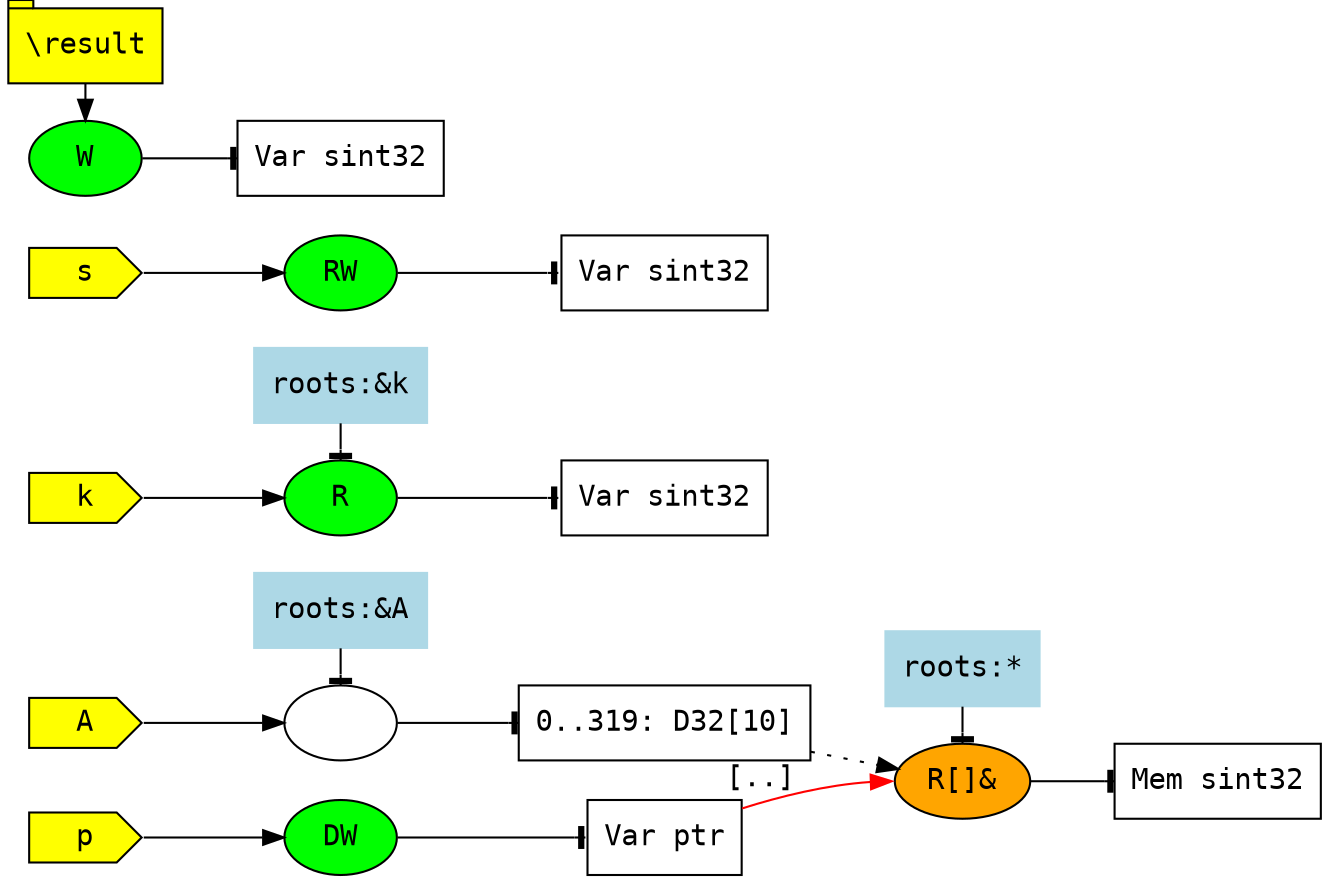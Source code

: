 digraph "job" {
  rankdir="LR" ;
  node [ fontname="monospace" ];
  edge [ fontname="monospace" ];
  V000 [ label="A", shape="cds", style="filled", fillcolor="yellow" ];
  V000:e -> A000 ;
  V001 [ label="k", shape="cds", style="filled", fillcolor="yellow" ];
  V001:e -> A001 ;
  V002 [ label="s", shape="cds", style="filled", fillcolor="yellow" ];
  V002:e -> A002 ;
  V003 [ label="p", shape="cds", style="filled", fillcolor="yellow" ];
  V003:e -> A003 ;
  A000 [ label="", shape="oval" ];
  _004 [ label="roots:&A", style="filled", color="lightblue", shape="box" ];
  { rank=same; A000; _004; }
  _004 -> A000 [ arrowhead="tee" ];
  _005 [ shape="record", label="<_p1> 0..319: D32[10]" ];
  _005:_p1 -> A004 [ style="dotted" ];
  A000 -> _005:w [ arrowhead="tee" ];
  A001 [ label="R", shape="oval", fillcolor="green", style="filled" ];
  _006 [ label="roots:&k", style="filled", color="lightblue", shape="box" ];
  { rank=same; A001; _006; }
  _006 -> A001 [ arrowhead="tee" ];
  _007 [ shape="record", label="Var sint32" ];
  A001 -> _007:w [ arrowhead="tee" ];
  A002 [ label="RW", shape="oval", fillcolor="green", style="filled" ];
  _008 [ shape="record", label="Var sint32" ];
  A002 -> _008:w [ arrowhead="tee" ];
  A003 [ label="DW", shape="oval", fillcolor="green", style="filled" ];
  _009 [ shape="record", label="<_p1> Var ptr" ];
  _009:_p1 -> A004:w [ taillabel="[..]", labeldistance="1.7",
    labelangle="+40", color="red"
  ];
  A003 -> _009:w [ arrowhead="tee" ];
  A004 [ label="R[]&", shape="oval", fillcolor="orange", style="filled" ];
  _010 [ label="roots:*", style="filled", color="lightblue", shape="box" ];
  { rank=same; A004; _010; }
  _010 -> A004 [ arrowhead="tee" ];
  _011 [ shape="record", label="Mem sint32" ];
  A004 -> _011:w [ arrowhead="tee" ];
  R012 [ label="\\result", shape="tab", style="filled", fillcolor="yellow" ];
  { rank=same; R012; A005; }
  R012 -> A005 ;
  A005 [ label="W", shape="oval", fillcolor="green", style="filled" ];
  _013 [ shape="record", label="Var sint32" ];
  A005 -> _013:w [ arrowhead="tee" ];
}
